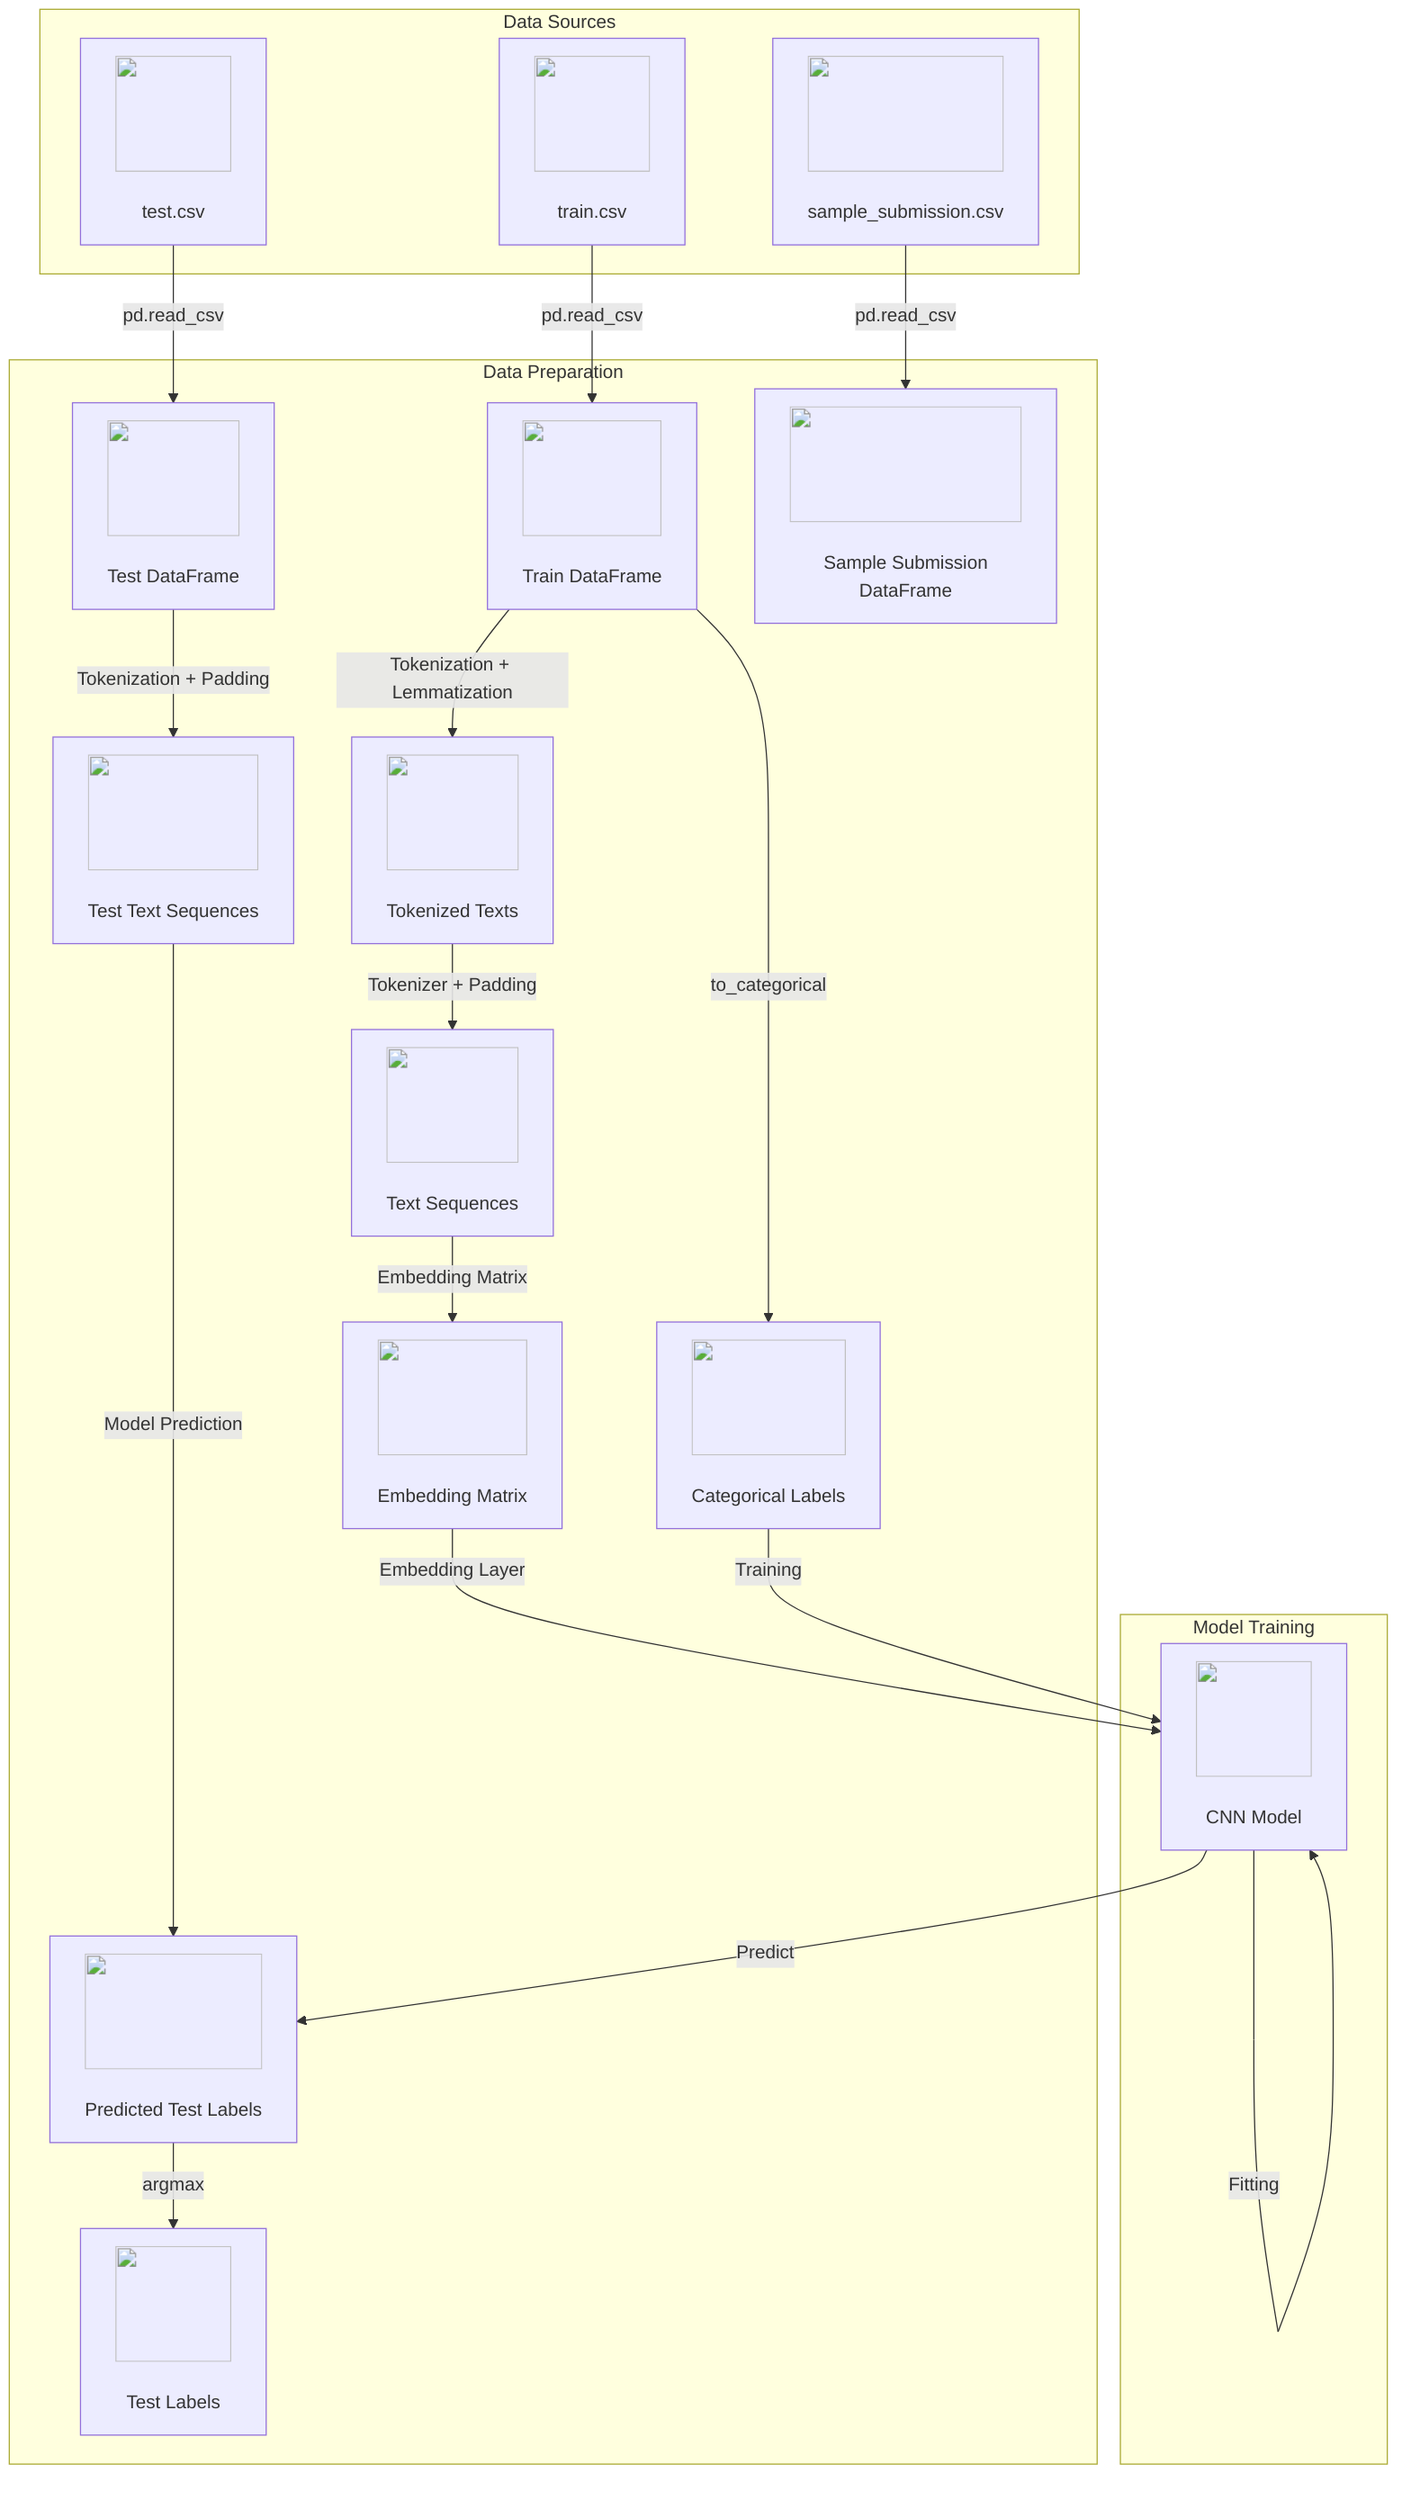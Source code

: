 flowchart TD
    %% Data Sources
    subgraph Data Sources
        train_csv["<img src='file.svg' width=100 height=100/> <br/> train.csv"]
        test_csv["<img src='file.svg' width=100 height=100/> <br/> test.csv"]
        sample_submission_csv["<img src='file.svg' width=100 height=100/> <br/> sample_submission.csv"]
    end

    %% Data Variables
    subgraph Data Preparation
        train["<img src='table.svg' width=100 height=100/> <br/> Train DataFrame"]
        test["<img src='table.svg' width=100 height=100/> <br/> Test DataFrame"]
        sample_submission["<img src='table.svg' width=100 height=100/> <br/> Sample Submission DataFrame"]
        texts["<img src='column_split.svg' width=100 height=100/> <br/> Tokenized Texts"]
        text_sequences["<img src='column_split.svg' width=100 height=100/> <br/> Text Sequences"]
        cat_labels["<img src='row_split.svg' width=100 height=100/> <br/> Categorical Labels"]
        E["<img src='column_split.svg' width=100 height=100/> <br/> Embedding Matrix"]
        test_text_sequences["<img src='column_split.svg' width=100 height=100/> <br/> Test Text Sequences"]
        test_cat_labels["<img src='brain.svg' width=100 height=100/> <br/> Predicted Test Labels"]
        test_labels["<img src='brain.svg' width=100 height=100/> <br/> Test Labels"]
    end

    %% Data Flow
    train_csv -->|pd.read_csv| train
    test_csv -->|pd.read_csv| test
    sample_submission_csv -->|pd.read_csv| sample_submission
    train -->|Tokenization + Lemmatization| texts
    texts -->|Tokenizer + Padding| text_sequences
    text_sequences -->|Embedding Matrix| E
    train -->|to_categorical| cat_labels
    test -->|Tokenization + Padding| test_text_sequences
    test_text_sequences -->|Model Prediction| test_cat_labels
    test_cat_labels -->|argmax| test_labels

    %% Model Training
    subgraph Model Training
        E -->|"Embedding Layer"| model["<img src='brain.svg' width=100 height=100/> <br/> CNN Model"]
        cat_labels -->|"Training"| model
        model -->|"Fitting"| model
    end

    model -->|"Predict"| test_cat_labels